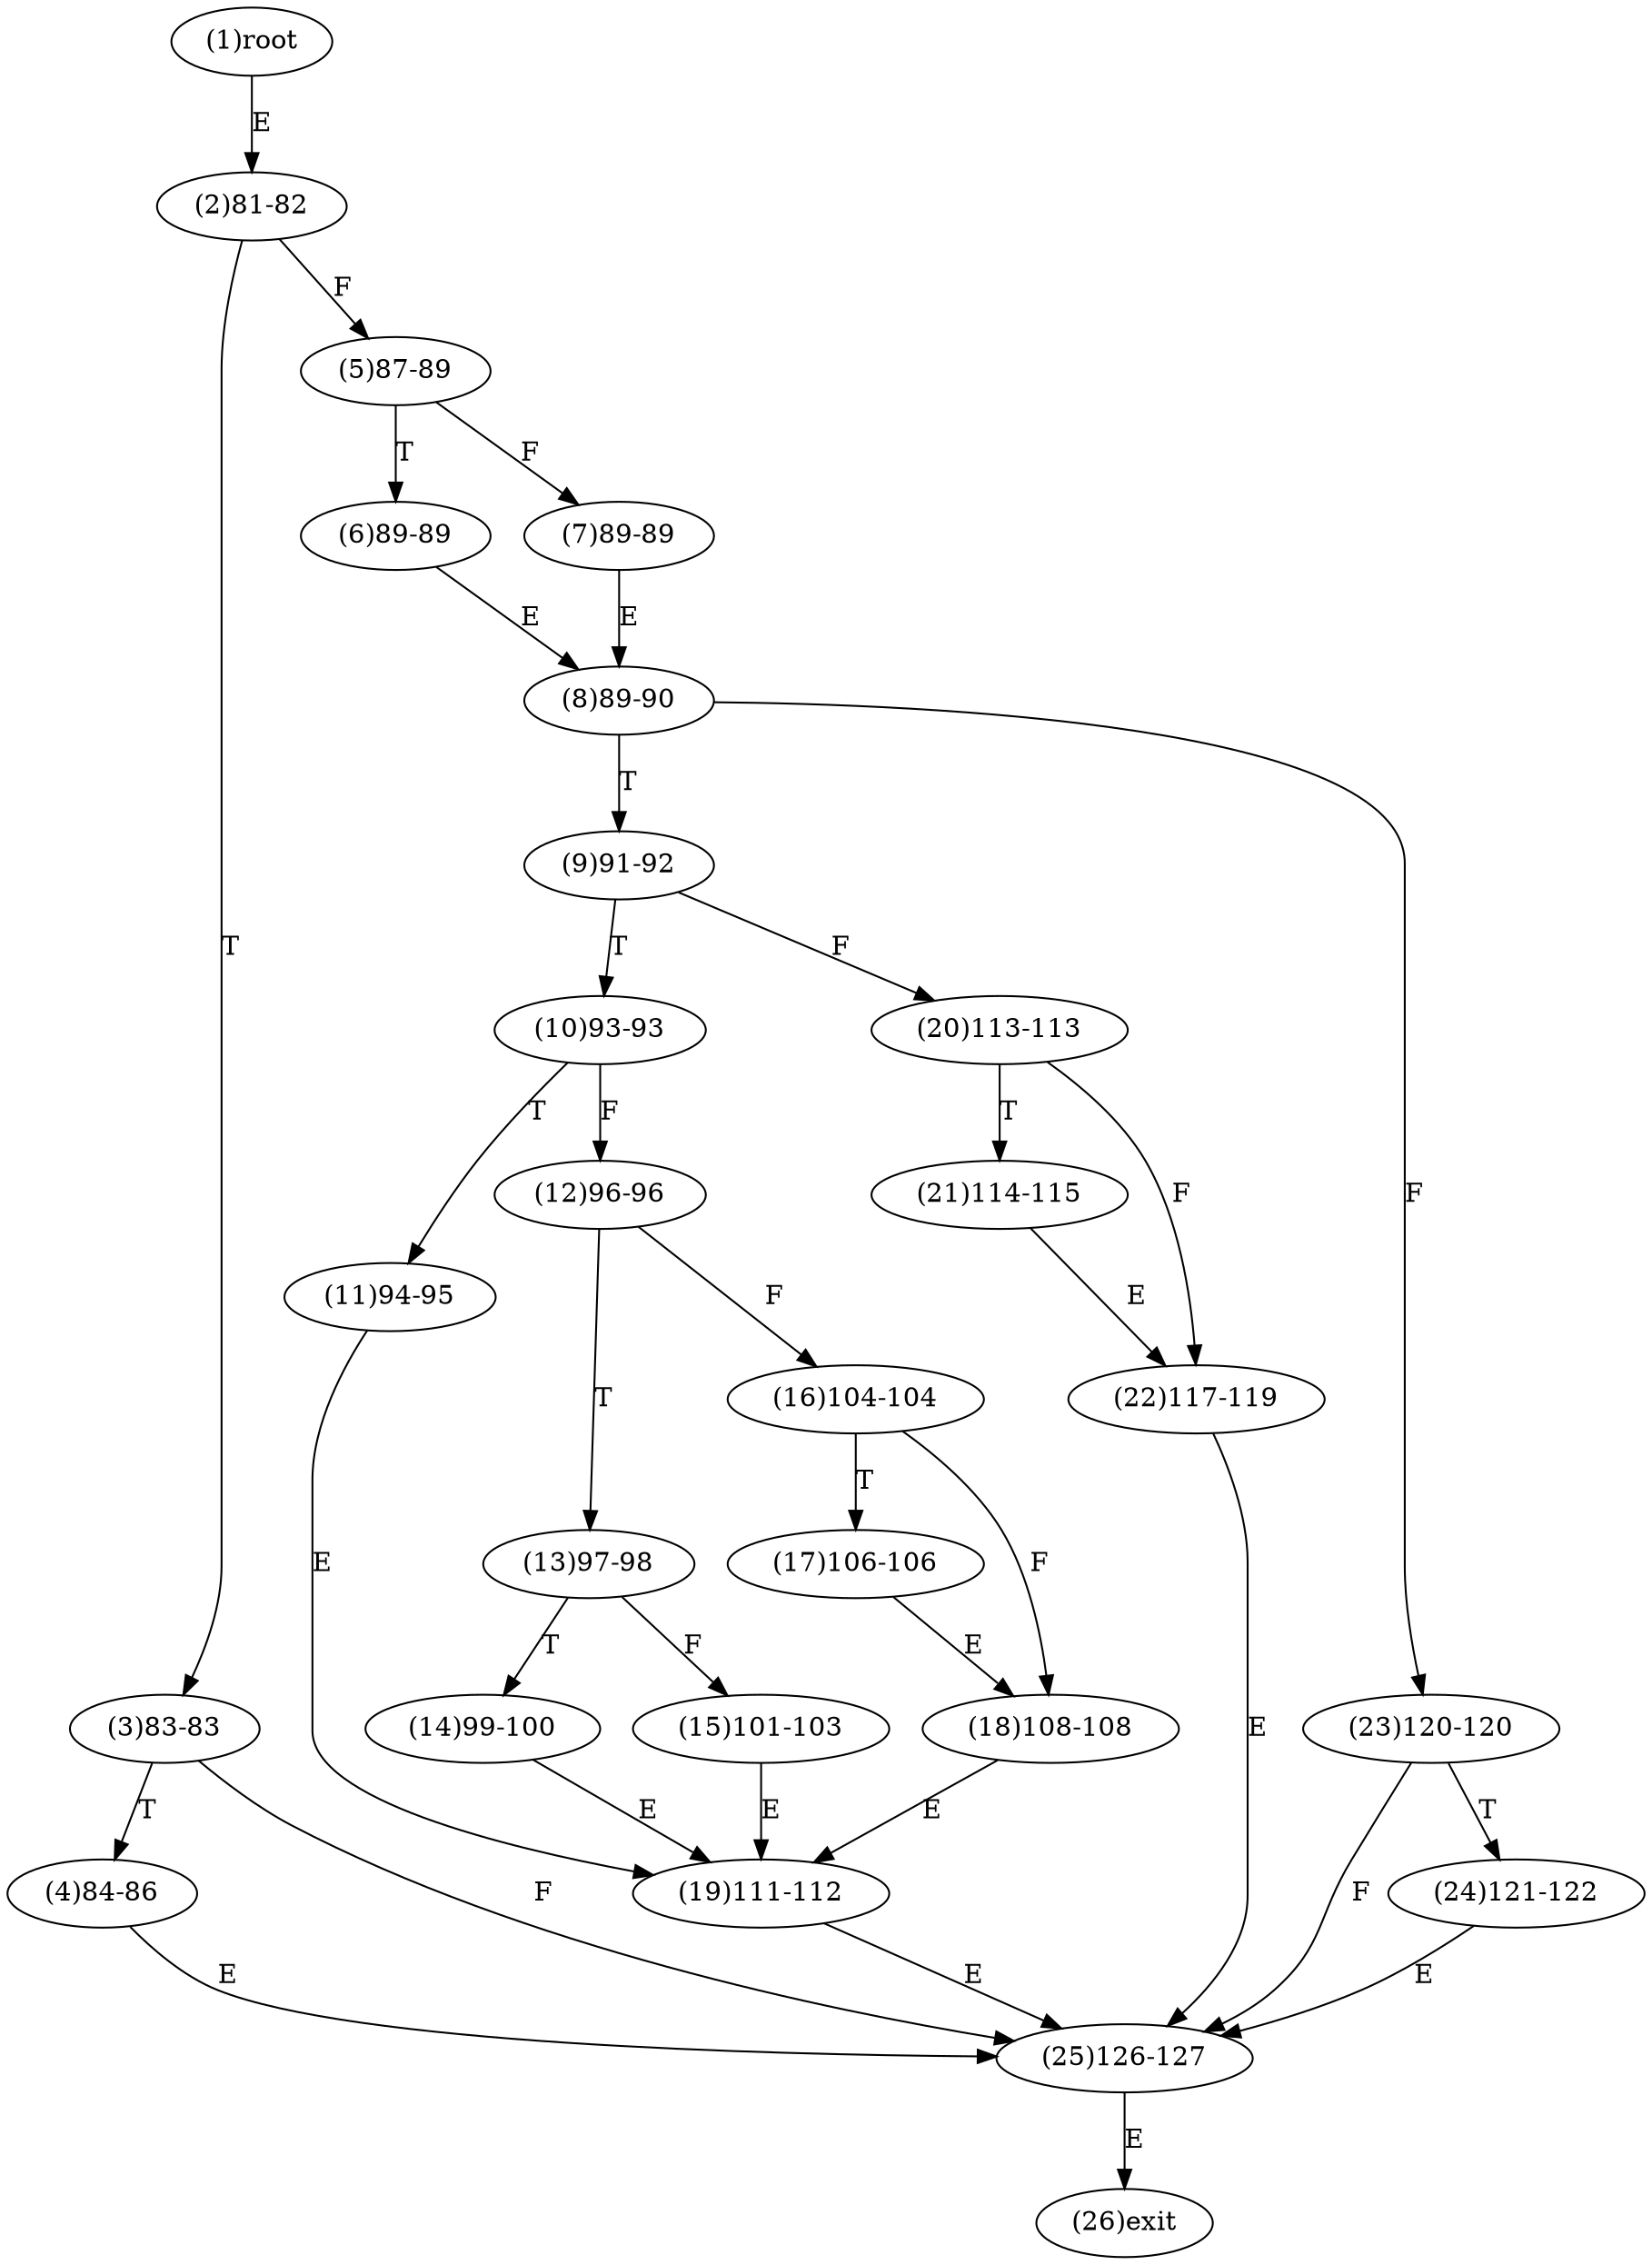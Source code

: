 digraph "" { 
1[ label="(1)root"];
2[ label="(2)81-82"];
3[ label="(3)83-83"];
4[ label="(4)84-86"];
5[ label="(5)87-89"];
6[ label="(6)89-89"];
7[ label="(7)89-89"];
8[ label="(8)89-90"];
9[ label="(9)91-92"];
10[ label="(10)93-93"];
11[ label="(11)94-95"];
12[ label="(12)96-96"];
13[ label="(13)97-98"];
14[ label="(14)99-100"];
15[ label="(15)101-103"];
17[ label="(17)106-106"];
16[ label="(16)104-104"];
19[ label="(19)111-112"];
18[ label="(18)108-108"];
21[ label="(21)114-115"];
20[ label="(20)113-113"];
23[ label="(23)120-120"];
22[ label="(22)117-119"];
25[ label="(25)126-127"];
24[ label="(24)121-122"];
26[ label="(26)exit"];
1->2[ label="E"];
2->5[ label="F"];
2->3[ label="T"];
3->25[ label="F"];
3->4[ label="T"];
4->25[ label="E"];
5->7[ label="F"];
5->6[ label="T"];
6->8[ label="E"];
7->8[ label="E"];
8->23[ label="F"];
8->9[ label="T"];
9->20[ label="F"];
9->10[ label="T"];
10->12[ label="F"];
10->11[ label="T"];
11->19[ label="E"];
12->16[ label="F"];
12->13[ label="T"];
13->15[ label="F"];
13->14[ label="T"];
14->19[ label="E"];
15->19[ label="E"];
16->18[ label="F"];
16->17[ label="T"];
17->18[ label="E"];
18->19[ label="E"];
19->25[ label="E"];
20->22[ label="F"];
20->21[ label="T"];
21->22[ label="E"];
22->25[ label="E"];
23->25[ label="F"];
23->24[ label="T"];
24->25[ label="E"];
25->26[ label="E"];
}